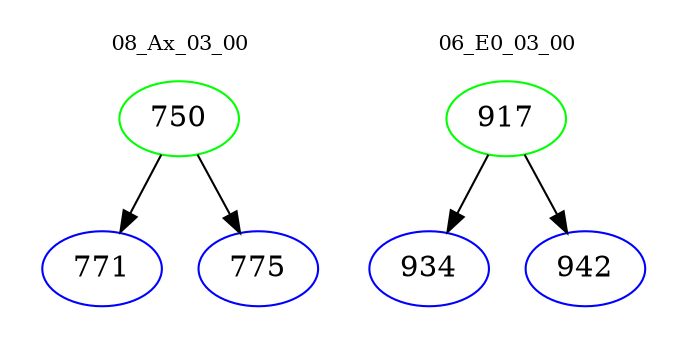 digraph{
subgraph cluster_0 {
color = white
label = "08_Ax_03_00";
fontsize=10;
T0_750 [label="750", color="green"]
T0_750 -> T0_771 [color="black"]
T0_771 [label="771", color="blue"]
T0_750 -> T0_775 [color="black"]
T0_775 [label="775", color="blue"]
}
subgraph cluster_1 {
color = white
label = "06_E0_03_00";
fontsize=10;
T1_917 [label="917", color="green"]
T1_917 -> T1_934 [color="black"]
T1_934 [label="934", color="blue"]
T1_917 -> T1_942 [color="black"]
T1_942 [label="942", color="blue"]
}
}

